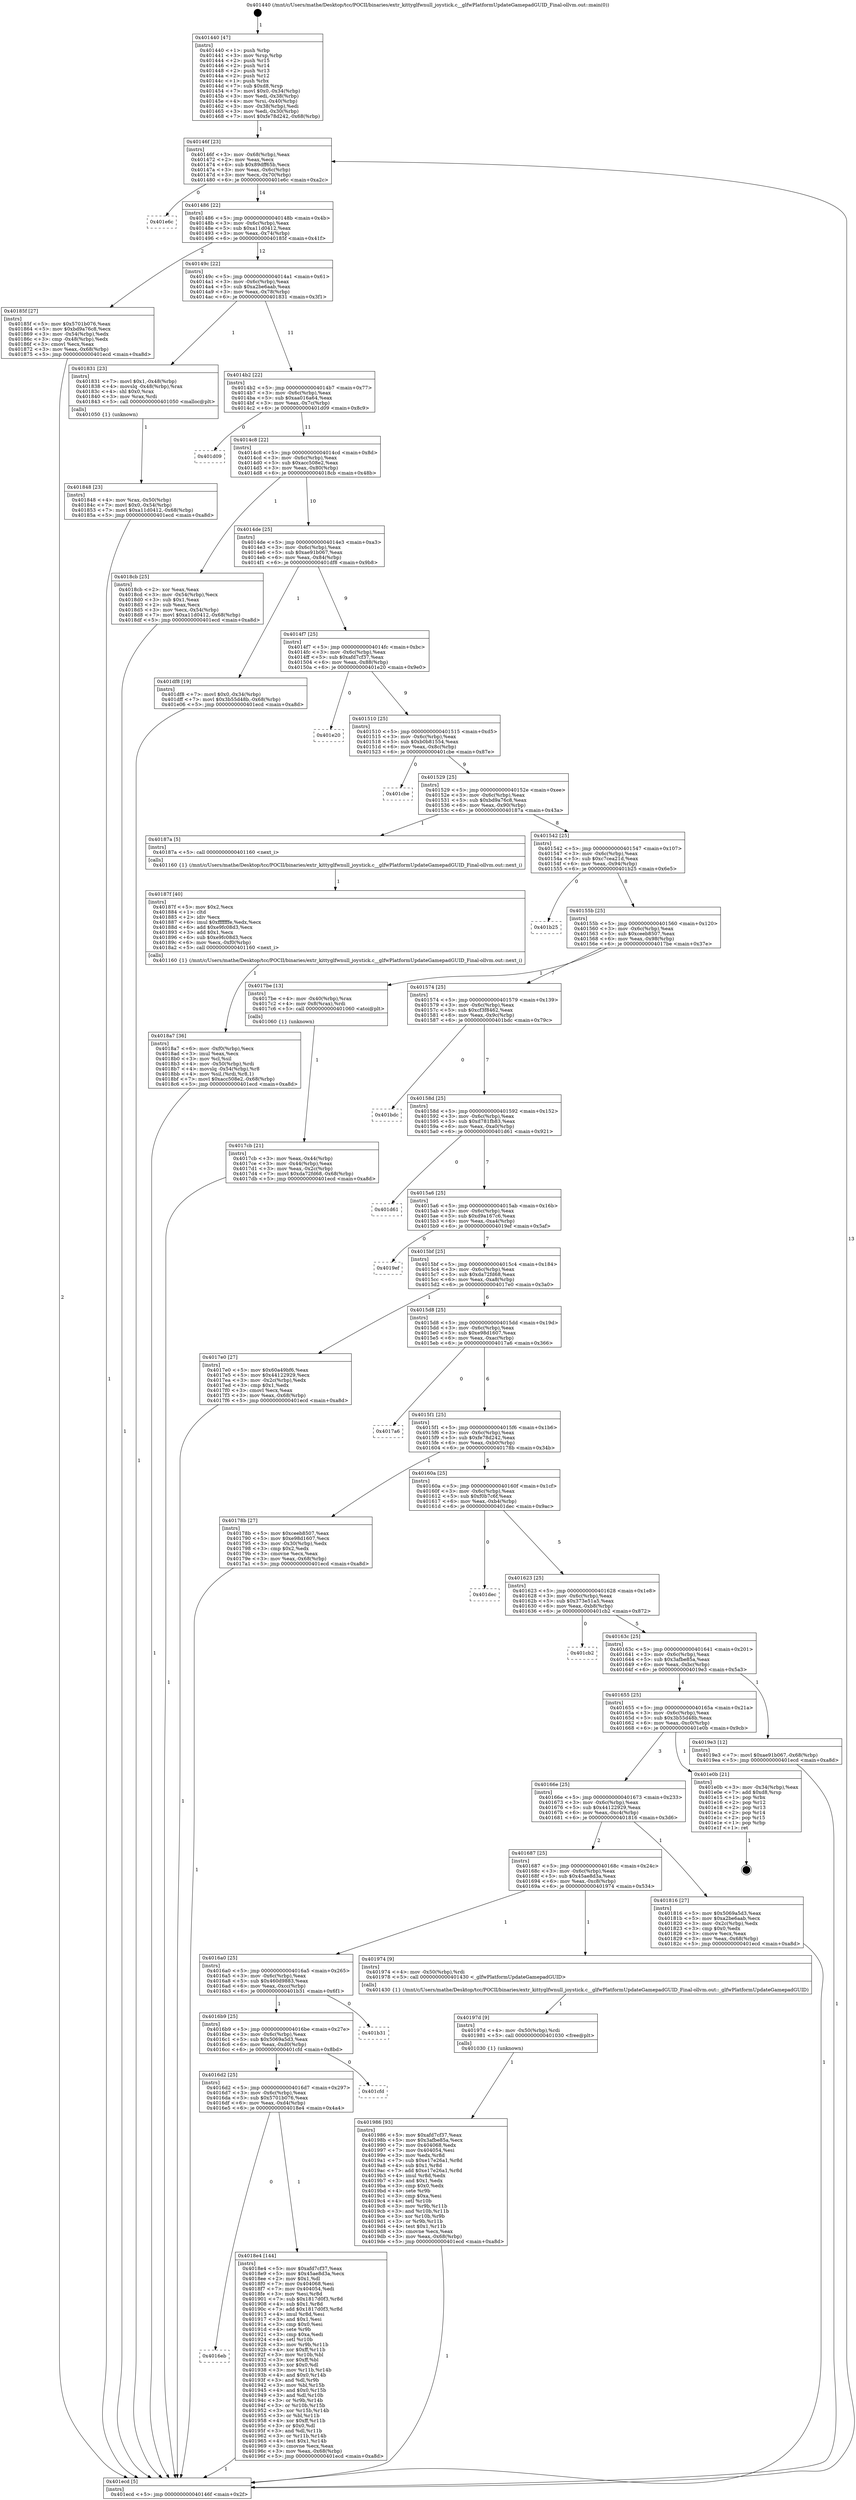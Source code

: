 digraph "0x401440" {
  label = "0x401440 (/mnt/c/Users/mathe/Desktop/tcc/POCII/binaries/extr_kittyglfwnull_joystick.c__glfwPlatformUpdateGamepadGUID_Final-ollvm.out::main(0))"
  labelloc = "t"
  node[shape=record]

  Entry [label="",width=0.3,height=0.3,shape=circle,fillcolor=black,style=filled]
  "0x40146f" [label="{
     0x40146f [23]\l
     | [instrs]\l
     &nbsp;&nbsp;0x40146f \<+3\>: mov -0x68(%rbp),%eax\l
     &nbsp;&nbsp;0x401472 \<+2\>: mov %eax,%ecx\l
     &nbsp;&nbsp;0x401474 \<+6\>: sub $0x89dff65b,%ecx\l
     &nbsp;&nbsp;0x40147a \<+3\>: mov %eax,-0x6c(%rbp)\l
     &nbsp;&nbsp;0x40147d \<+3\>: mov %ecx,-0x70(%rbp)\l
     &nbsp;&nbsp;0x401480 \<+6\>: je 0000000000401e6c \<main+0xa2c\>\l
  }"]
  "0x401e6c" [label="{
     0x401e6c\l
  }", style=dashed]
  "0x401486" [label="{
     0x401486 [22]\l
     | [instrs]\l
     &nbsp;&nbsp;0x401486 \<+5\>: jmp 000000000040148b \<main+0x4b\>\l
     &nbsp;&nbsp;0x40148b \<+3\>: mov -0x6c(%rbp),%eax\l
     &nbsp;&nbsp;0x40148e \<+5\>: sub $0xa11d0412,%eax\l
     &nbsp;&nbsp;0x401493 \<+3\>: mov %eax,-0x74(%rbp)\l
     &nbsp;&nbsp;0x401496 \<+6\>: je 000000000040185f \<main+0x41f\>\l
  }"]
  Exit [label="",width=0.3,height=0.3,shape=circle,fillcolor=black,style=filled,peripheries=2]
  "0x40185f" [label="{
     0x40185f [27]\l
     | [instrs]\l
     &nbsp;&nbsp;0x40185f \<+5\>: mov $0x5701b076,%eax\l
     &nbsp;&nbsp;0x401864 \<+5\>: mov $0xbd9a76c8,%ecx\l
     &nbsp;&nbsp;0x401869 \<+3\>: mov -0x54(%rbp),%edx\l
     &nbsp;&nbsp;0x40186c \<+3\>: cmp -0x48(%rbp),%edx\l
     &nbsp;&nbsp;0x40186f \<+3\>: cmovl %ecx,%eax\l
     &nbsp;&nbsp;0x401872 \<+3\>: mov %eax,-0x68(%rbp)\l
     &nbsp;&nbsp;0x401875 \<+5\>: jmp 0000000000401ecd \<main+0xa8d\>\l
  }"]
  "0x40149c" [label="{
     0x40149c [22]\l
     | [instrs]\l
     &nbsp;&nbsp;0x40149c \<+5\>: jmp 00000000004014a1 \<main+0x61\>\l
     &nbsp;&nbsp;0x4014a1 \<+3\>: mov -0x6c(%rbp),%eax\l
     &nbsp;&nbsp;0x4014a4 \<+5\>: sub $0xa2be6aab,%eax\l
     &nbsp;&nbsp;0x4014a9 \<+3\>: mov %eax,-0x78(%rbp)\l
     &nbsp;&nbsp;0x4014ac \<+6\>: je 0000000000401831 \<main+0x3f1\>\l
  }"]
  "0x401986" [label="{
     0x401986 [93]\l
     | [instrs]\l
     &nbsp;&nbsp;0x401986 \<+5\>: mov $0xafd7cf37,%eax\l
     &nbsp;&nbsp;0x40198b \<+5\>: mov $0x3afbe85a,%ecx\l
     &nbsp;&nbsp;0x401990 \<+7\>: mov 0x404068,%edx\l
     &nbsp;&nbsp;0x401997 \<+7\>: mov 0x404054,%esi\l
     &nbsp;&nbsp;0x40199e \<+3\>: mov %edx,%r8d\l
     &nbsp;&nbsp;0x4019a1 \<+7\>: sub $0xe17e26a1,%r8d\l
     &nbsp;&nbsp;0x4019a8 \<+4\>: sub $0x1,%r8d\l
     &nbsp;&nbsp;0x4019ac \<+7\>: add $0xe17e26a1,%r8d\l
     &nbsp;&nbsp;0x4019b3 \<+4\>: imul %r8d,%edx\l
     &nbsp;&nbsp;0x4019b7 \<+3\>: and $0x1,%edx\l
     &nbsp;&nbsp;0x4019ba \<+3\>: cmp $0x0,%edx\l
     &nbsp;&nbsp;0x4019bd \<+4\>: sete %r9b\l
     &nbsp;&nbsp;0x4019c1 \<+3\>: cmp $0xa,%esi\l
     &nbsp;&nbsp;0x4019c4 \<+4\>: setl %r10b\l
     &nbsp;&nbsp;0x4019c8 \<+3\>: mov %r9b,%r11b\l
     &nbsp;&nbsp;0x4019cb \<+3\>: and %r10b,%r11b\l
     &nbsp;&nbsp;0x4019ce \<+3\>: xor %r10b,%r9b\l
     &nbsp;&nbsp;0x4019d1 \<+3\>: or %r9b,%r11b\l
     &nbsp;&nbsp;0x4019d4 \<+4\>: test $0x1,%r11b\l
     &nbsp;&nbsp;0x4019d8 \<+3\>: cmovne %ecx,%eax\l
     &nbsp;&nbsp;0x4019db \<+3\>: mov %eax,-0x68(%rbp)\l
     &nbsp;&nbsp;0x4019de \<+5\>: jmp 0000000000401ecd \<main+0xa8d\>\l
  }"]
  "0x401831" [label="{
     0x401831 [23]\l
     | [instrs]\l
     &nbsp;&nbsp;0x401831 \<+7\>: movl $0x1,-0x48(%rbp)\l
     &nbsp;&nbsp;0x401838 \<+4\>: movslq -0x48(%rbp),%rax\l
     &nbsp;&nbsp;0x40183c \<+4\>: shl $0x0,%rax\l
     &nbsp;&nbsp;0x401840 \<+3\>: mov %rax,%rdi\l
     &nbsp;&nbsp;0x401843 \<+5\>: call 0000000000401050 \<malloc@plt\>\l
     | [calls]\l
     &nbsp;&nbsp;0x401050 \{1\} (unknown)\l
  }"]
  "0x4014b2" [label="{
     0x4014b2 [22]\l
     | [instrs]\l
     &nbsp;&nbsp;0x4014b2 \<+5\>: jmp 00000000004014b7 \<main+0x77\>\l
     &nbsp;&nbsp;0x4014b7 \<+3\>: mov -0x6c(%rbp),%eax\l
     &nbsp;&nbsp;0x4014ba \<+5\>: sub $0xaa016a64,%eax\l
     &nbsp;&nbsp;0x4014bf \<+3\>: mov %eax,-0x7c(%rbp)\l
     &nbsp;&nbsp;0x4014c2 \<+6\>: je 0000000000401d09 \<main+0x8c9\>\l
  }"]
  "0x40197d" [label="{
     0x40197d [9]\l
     | [instrs]\l
     &nbsp;&nbsp;0x40197d \<+4\>: mov -0x50(%rbp),%rdi\l
     &nbsp;&nbsp;0x401981 \<+5\>: call 0000000000401030 \<free@plt\>\l
     | [calls]\l
     &nbsp;&nbsp;0x401030 \{1\} (unknown)\l
  }"]
  "0x401d09" [label="{
     0x401d09\l
  }", style=dashed]
  "0x4014c8" [label="{
     0x4014c8 [22]\l
     | [instrs]\l
     &nbsp;&nbsp;0x4014c8 \<+5\>: jmp 00000000004014cd \<main+0x8d\>\l
     &nbsp;&nbsp;0x4014cd \<+3\>: mov -0x6c(%rbp),%eax\l
     &nbsp;&nbsp;0x4014d0 \<+5\>: sub $0xacc508e2,%eax\l
     &nbsp;&nbsp;0x4014d5 \<+3\>: mov %eax,-0x80(%rbp)\l
     &nbsp;&nbsp;0x4014d8 \<+6\>: je 00000000004018cb \<main+0x48b\>\l
  }"]
  "0x4016eb" [label="{
     0x4016eb\l
  }", style=dashed]
  "0x4018cb" [label="{
     0x4018cb [25]\l
     | [instrs]\l
     &nbsp;&nbsp;0x4018cb \<+2\>: xor %eax,%eax\l
     &nbsp;&nbsp;0x4018cd \<+3\>: mov -0x54(%rbp),%ecx\l
     &nbsp;&nbsp;0x4018d0 \<+3\>: sub $0x1,%eax\l
     &nbsp;&nbsp;0x4018d3 \<+2\>: sub %eax,%ecx\l
     &nbsp;&nbsp;0x4018d5 \<+3\>: mov %ecx,-0x54(%rbp)\l
     &nbsp;&nbsp;0x4018d8 \<+7\>: movl $0xa11d0412,-0x68(%rbp)\l
     &nbsp;&nbsp;0x4018df \<+5\>: jmp 0000000000401ecd \<main+0xa8d\>\l
  }"]
  "0x4014de" [label="{
     0x4014de [25]\l
     | [instrs]\l
     &nbsp;&nbsp;0x4014de \<+5\>: jmp 00000000004014e3 \<main+0xa3\>\l
     &nbsp;&nbsp;0x4014e3 \<+3\>: mov -0x6c(%rbp),%eax\l
     &nbsp;&nbsp;0x4014e6 \<+5\>: sub $0xae91b067,%eax\l
     &nbsp;&nbsp;0x4014eb \<+6\>: mov %eax,-0x84(%rbp)\l
     &nbsp;&nbsp;0x4014f1 \<+6\>: je 0000000000401df8 \<main+0x9b8\>\l
  }"]
  "0x4018e4" [label="{
     0x4018e4 [144]\l
     | [instrs]\l
     &nbsp;&nbsp;0x4018e4 \<+5\>: mov $0xafd7cf37,%eax\l
     &nbsp;&nbsp;0x4018e9 \<+5\>: mov $0x45ae8d3a,%ecx\l
     &nbsp;&nbsp;0x4018ee \<+2\>: mov $0x1,%dl\l
     &nbsp;&nbsp;0x4018f0 \<+7\>: mov 0x404068,%esi\l
     &nbsp;&nbsp;0x4018f7 \<+7\>: mov 0x404054,%edi\l
     &nbsp;&nbsp;0x4018fe \<+3\>: mov %esi,%r8d\l
     &nbsp;&nbsp;0x401901 \<+7\>: sub $0x1817d0f3,%r8d\l
     &nbsp;&nbsp;0x401908 \<+4\>: sub $0x1,%r8d\l
     &nbsp;&nbsp;0x40190c \<+7\>: add $0x1817d0f3,%r8d\l
     &nbsp;&nbsp;0x401913 \<+4\>: imul %r8d,%esi\l
     &nbsp;&nbsp;0x401917 \<+3\>: and $0x1,%esi\l
     &nbsp;&nbsp;0x40191a \<+3\>: cmp $0x0,%esi\l
     &nbsp;&nbsp;0x40191d \<+4\>: sete %r9b\l
     &nbsp;&nbsp;0x401921 \<+3\>: cmp $0xa,%edi\l
     &nbsp;&nbsp;0x401924 \<+4\>: setl %r10b\l
     &nbsp;&nbsp;0x401928 \<+3\>: mov %r9b,%r11b\l
     &nbsp;&nbsp;0x40192b \<+4\>: xor $0xff,%r11b\l
     &nbsp;&nbsp;0x40192f \<+3\>: mov %r10b,%bl\l
     &nbsp;&nbsp;0x401932 \<+3\>: xor $0xff,%bl\l
     &nbsp;&nbsp;0x401935 \<+3\>: xor $0x0,%dl\l
     &nbsp;&nbsp;0x401938 \<+3\>: mov %r11b,%r14b\l
     &nbsp;&nbsp;0x40193b \<+4\>: and $0x0,%r14b\l
     &nbsp;&nbsp;0x40193f \<+3\>: and %dl,%r9b\l
     &nbsp;&nbsp;0x401942 \<+3\>: mov %bl,%r15b\l
     &nbsp;&nbsp;0x401945 \<+4\>: and $0x0,%r15b\l
     &nbsp;&nbsp;0x401949 \<+3\>: and %dl,%r10b\l
     &nbsp;&nbsp;0x40194c \<+3\>: or %r9b,%r14b\l
     &nbsp;&nbsp;0x40194f \<+3\>: or %r10b,%r15b\l
     &nbsp;&nbsp;0x401952 \<+3\>: xor %r15b,%r14b\l
     &nbsp;&nbsp;0x401955 \<+3\>: or %bl,%r11b\l
     &nbsp;&nbsp;0x401958 \<+4\>: xor $0xff,%r11b\l
     &nbsp;&nbsp;0x40195c \<+3\>: or $0x0,%dl\l
     &nbsp;&nbsp;0x40195f \<+3\>: and %dl,%r11b\l
     &nbsp;&nbsp;0x401962 \<+3\>: or %r11b,%r14b\l
     &nbsp;&nbsp;0x401965 \<+4\>: test $0x1,%r14b\l
     &nbsp;&nbsp;0x401969 \<+3\>: cmovne %ecx,%eax\l
     &nbsp;&nbsp;0x40196c \<+3\>: mov %eax,-0x68(%rbp)\l
     &nbsp;&nbsp;0x40196f \<+5\>: jmp 0000000000401ecd \<main+0xa8d\>\l
  }"]
  "0x401df8" [label="{
     0x401df8 [19]\l
     | [instrs]\l
     &nbsp;&nbsp;0x401df8 \<+7\>: movl $0x0,-0x34(%rbp)\l
     &nbsp;&nbsp;0x401dff \<+7\>: movl $0x3b55d48b,-0x68(%rbp)\l
     &nbsp;&nbsp;0x401e06 \<+5\>: jmp 0000000000401ecd \<main+0xa8d\>\l
  }"]
  "0x4014f7" [label="{
     0x4014f7 [25]\l
     | [instrs]\l
     &nbsp;&nbsp;0x4014f7 \<+5\>: jmp 00000000004014fc \<main+0xbc\>\l
     &nbsp;&nbsp;0x4014fc \<+3\>: mov -0x6c(%rbp),%eax\l
     &nbsp;&nbsp;0x4014ff \<+5\>: sub $0xafd7cf37,%eax\l
     &nbsp;&nbsp;0x401504 \<+6\>: mov %eax,-0x88(%rbp)\l
     &nbsp;&nbsp;0x40150a \<+6\>: je 0000000000401e20 \<main+0x9e0\>\l
  }"]
  "0x4016d2" [label="{
     0x4016d2 [25]\l
     | [instrs]\l
     &nbsp;&nbsp;0x4016d2 \<+5\>: jmp 00000000004016d7 \<main+0x297\>\l
     &nbsp;&nbsp;0x4016d7 \<+3\>: mov -0x6c(%rbp),%eax\l
     &nbsp;&nbsp;0x4016da \<+5\>: sub $0x5701b076,%eax\l
     &nbsp;&nbsp;0x4016df \<+6\>: mov %eax,-0xd4(%rbp)\l
     &nbsp;&nbsp;0x4016e5 \<+6\>: je 00000000004018e4 \<main+0x4a4\>\l
  }"]
  "0x401e20" [label="{
     0x401e20\l
  }", style=dashed]
  "0x401510" [label="{
     0x401510 [25]\l
     | [instrs]\l
     &nbsp;&nbsp;0x401510 \<+5\>: jmp 0000000000401515 \<main+0xd5\>\l
     &nbsp;&nbsp;0x401515 \<+3\>: mov -0x6c(%rbp),%eax\l
     &nbsp;&nbsp;0x401518 \<+5\>: sub $0xb0b81554,%eax\l
     &nbsp;&nbsp;0x40151d \<+6\>: mov %eax,-0x8c(%rbp)\l
     &nbsp;&nbsp;0x401523 \<+6\>: je 0000000000401cbe \<main+0x87e\>\l
  }"]
  "0x401cfd" [label="{
     0x401cfd\l
  }", style=dashed]
  "0x401cbe" [label="{
     0x401cbe\l
  }", style=dashed]
  "0x401529" [label="{
     0x401529 [25]\l
     | [instrs]\l
     &nbsp;&nbsp;0x401529 \<+5\>: jmp 000000000040152e \<main+0xee\>\l
     &nbsp;&nbsp;0x40152e \<+3\>: mov -0x6c(%rbp),%eax\l
     &nbsp;&nbsp;0x401531 \<+5\>: sub $0xbd9a76c8,%eax\l
     &nbsp;&nbsp;0x401536 \<+6\>: mov %eax,-0x90(%rbp)\l
     &nbsp;&nbsp;0x40153c \<+6\>: je 000000000040187a \<main+0x43a\>\l
  }"]
  "0x4016b9" [label="{
     0x4016b9 [25]\l
     | [instrs]\l
     &nbsp;&nbsp;0x4016b9 \<+5\>: jmp 00000000004016be \<main+0x27e\>\l
     &nbsp;&nbsp;0x4016be \<+3\>: mov -0x6c(%rbp),%eax\l
     &nbsp;&nbsp;0x4016c1 \<+5\>: sub $0x5069a5d3,%eax\l
     &nbsp;&nbsp;0x4016c6 \<+6\>: mov %eax,-0xd0(%rbp)\l
     &nbsp;&nbsp;0x4016cc \<+6\>: je 0000000000401cfd \<main+0x8bd\>\l
  }"]
  "0x40187a" [label="{
     0x40187a [5]\l
     | [instrs]\l
     &nbsp;&nbsp;0x40187a \<+5\>: call 0000000000401160 \<next_i\>\l
     | [calls]\l
     &nbsp;&nbsp;0x401160 \{1\} (/mnt/c/Users/mathe/Desktop/tcc/POCII/binaries/extr_kittyglfwnull_joystick.c__glfwPlatformUpdateGamepadGUID_Final-ollvm.out::next_i)\l
  }"]
  "0x401542" [label="{
     0x401542 [25]\l
     | [instrs]\l
     &nbsp;&nbsp;0x401542 \<+5\>: jmp 0000000000401547 \<main+0x107\>\l
     &nbsp;&nbsp;0x401547 \<+3\>: mov -0x6c(%rbp),%eax\l
     &nbsp;&nbsp;0x40154a \<+5\>: sub $0xc7cea21d,%eax\l
     &nbsp;&nbsp;0x40154f \<+6\>: mov %eax,-0x94(%rbp)\l
     &nbsp;&nbsp;0x401555 \<+6\>: je 0000000000401b25 \<main+0x6e5\>\l
  }"]
  "0x401b31" [label="{
     0x401b31\l
  }", style=dashed]
  "0x401b25" [label="{
     0x401b25\l
  }", style=dashed]
  "0x40155b" [label="{
     0x40155b [25]\l
     | [instrs]\l
     &nbsp;&nbsp;0x40155b \<+5\>: jmp 0000000000401560 \<main+0x120\>\l
     &nbsp;&nbsp;0x401560 \<+3\>: mov -0x6c(%rbp),%eax\l
     &nbsp;&nbsp;0x401563 \<+5\>: sub $0xceeb8507,%eax\l
     &nbsp;&nbsp;0x401568 \<+6\>: mov %eax,-0x98(%rbp)\l
     &nbsp;&nbsp;0x40156e \<+6\>: je 00000000004017be \<main+0x37e\>\l
  }"]
  "0x4016a0" [label="{
     0x4016a0 [25]\l
     | [instrs]\l
     &nbsp;&nbsp;0x4016a0 \<+5\>: jmp 00000000004016a5 \<main+0x265\>\l
     &nbsp;&nbsp;0x4016a5 \<+3\>: mov -0x6c(%rbp),%eax\l
     &nbsp;&nbsp;0x4016a8 \<+5\>: sub $0x460d9883,%eax\l
     &nbsp;&nbsp;0x4016ad \<+6\>: mov %eax,-0xcc(%rbp)\l
     &nbsp;&nbsp;0x4016b3 \<+6\>: je 0000000000401b31 \<main+0x6f1\>\l
  }"]
  "0x4017be" [label="{
     0x4017be [13]\l
     | [instrs]\l
     &nbsp;&nbsp;0x4017be \<+4\>: mov -0x40(%rbp),%rax\l
     &nbsp;&nbsp;0x4017c2 \<+4\>: mov 0x8(%rax),%rdi\l
     &nbsp;&nbsp;0x4017c6 \<+5\>: call 0000000000401060 \<atoi@plt\>\l
     | [calls]\l
     &nbsp;&nbsp;0x401060 \{1\} (unknown)\l
  }"]
  "0x401574" [label="{
     0x401574 [25]\l
     | [instrs]\l
     &nbsp;&nbsp;0x401574 \<+5\>: jmp 0000000000401579 \<main+0x139\>\l
     &nbsp;&nbsp;0x401579 \<+3\>: mov -0x6c(%rbp),%eax\l
     &nbsp;&nbsp;0x40157c \<+5\>: sub $0xcf3f8462,%eax\l
     &nbsp;&nbsp;0x401581 \<+6\>: mov %eax,-0x9c(%rbp)\l
     &nbsp;&nbsp;0x401587 \<+6\>: je 0000000000401bdc \<main+0x79c\>\l
  }"]
  "0x401974" [label="{
     0x401974 [9]\l
     | [instrs]\l
     &nbsp;&nbsp;0x401974 \<+4\>: mov -0x50(%rbp),%rdi\l
     &nbsp;&nbsp;0x401978 \<+5\>: call 0000000000401430 \<_glfwPlatformUpdateGamepadGUID\>\l
     | [calls]\l
     &nbsp;&nbsp;0x401430 \{1\} (/mnt/c/Users/mathe/Desktop/tcc/POCII/binaries/extr_kittyglfwnull_joystick.c__glfwPlatformUpdateGamepadGUID_Final-ollvm.out::_glfwPlatformUpdateGamepadGUID)\l
  }"]
  "0x401bdc" [label="{
     0x401bdc\l
  }", style=dashed]
  "0x40158d" [label="{
     0x40158d [25]\l
     | [instrs]\l
     &nbsp;&nbsp;0x40158d \<+5\>: jmp 0000000000401592 \<main+0x152\>\l
     &nbsp;&nbsp;0x401592 \<+3\>: mov -0x6c(%rbp),%eax\l
     &nbsp;&nbsp;0x401595 \<+5\>: sub $0xd781fb83,%eax\l
     &nbsp;&nbsp;0x40159a \<+6\>: mov %eax,-0xa0(%rbp)\l
     &nbsp;&nbsp;0x4015a0 \<+6\>: je 0000000000401d61 \<main+0x921\>\l
  }"]
  "0x4018a7" [label="{
     0x4018a7 [36]\l
     | [instrs]\l
     &nbsp;&nbsp;0x4018a7 \<+6\>: mov -0xf0(%rbp),%ecx\l
     &nbsp;&nbsp;0x4018ad \<+3\>: imul %eax,%ecx\l
     &nbsp;&nbsp;0x4018b0 \<+3\>: mov %cl,%sil\l
     &nbsp;&nbsp;0x4018b3 \<+4\>: mov -0x50(%rbp),%rdi\l
     &nbsp;&nbsp;0x4018b7 \<+4\>: movslq -0x54(%rbp),%r8\l
     &nbsp;&nbsp;0x4018bb \<+4\>: mov %sil,(%rdi,%r8,1)\l
     &nbsp;&nbsp;0x4018bf \<+7\>: movl $0xacc508e2,-0x68(%rbp)\l
     &nbsp;&nbsp;0x4018c6 \<+5\>: jmp 0000000000401ecd \<main+0xa8d\>\l
  }"]
  "0x401d61" [label="{
     0x401d61\l
  }", style=dashed]
  "0x4015a6" [label="{
     0x4015a6 [25]\l
     | [instrs]\l
     &nbsp;&nbsp;0x4015a6 \<+5\>: jmp 00000000004015ab \<main+0x16b\>\l
     &nbsp;&nbsp;0x4015ab \<+3\>: mov -0x6c(%rbp),%eax\l
     &nbsp;&nbsp;0x4015ae \<+5\>: sub $0xd9a167c6,%eax\l
     &nbsp;&nbsp;0x4015b3 \<+6\>: mov %eax,-0xa4(%rbp)\l
     &nbsp;&nbsp;0x4015b9 \<+6\>: je 00000000004019ef \<main+0x5af\>\l
  }"]
  "0x40187f" [label="{
     0x40187f [40]\l
     | [instrs]\l
     &nbsp;&nbsp;0x40187f \<+5\>: mov $0x2,%ecx\l
     &nbsp;&nbsp;0x401884 \<+1\>: cltd\l
     &nbsp;&nbsp;0x401885 \<+2\>: idiv %ecx\l
     &nbsp;&nbsp;0x401887 \<+6\>: imul $0xfffffffe,%edx,%ecx\l
     &nbsp;&nbsp;0x40188d \<+6\>: add $0xe9fc08d3,%ecx\l
     &nbsp;&nbsp;0x401893 \<+3\>: add $0x1,%ecx\l
     &nbsp;&nbsp;0x401896 \<+6\>: sub $0xe9fc08d3,%ecx\l
     &nbsp;&nbsp;0x40189c \<+6\>: mov %ecx,-0xf0(%rbp)\l
     &nbsp;&nbsp;0x4018a2 \<+5\>: call 0000000000401160 \<next_i\>\l
     | [calls]\l
     &nbsp;&nbsp;0x401160 \{1\} (/mnt/c/Users/mathe/Desktop/tcc/POCII/binaries/extr_kittyglfwnull_joystick.c__glfwPlatformUpdateGamepadGUID_Final-ollvm.out::next_i)\l
  }"]
  "0x4019ef" [label="{
     0x4019ef\l
  }", style=dashed]
  "0x4015bf" [label="{
     0x4015bf [25]\l
     | [instrs]\l
     &nbsp;&nbsp;0x4015bf \<+5\>: jmp 00000000004015c4 \<main+0x184\>\l
     &nbsp;&nbsp;0x4015c4 \<+3\>: mov -0x6c(%rbp),%eax\l
     &nbsp;&nbsp;0x4015c7 \<+5\>: sub $0xda72fd68,%eax\l
     &nbsp;&nbsp;0x4015cc \<+6\>: mov %eax,-0xa8(%rbp)\l
     &nbsp;&nbsp;0x4015d2 \<+6\>: je 00000000004017e0 \<main+0x3a0\>\l
  }"]
  "0x401848" [label="{
     0x401848 [23]\l
     | [instrs]\l
     &nbsp;&nbsp;0x401848 \<+4\>: mov %rax,-0x50(%rbp)\l
     &nbsp;&nbsp;0x40184c \<+7\>: movl $0x0,-0x54(%rbp)\l
     &nbsp;&nbsp;0x401853 \<+7\>: movl $0xa11d0412,-0x68(%rbp)\l
     &nbsp;&nbsp;0x40185a \<+5\>: jmp 0000000000401ecd \<main+0xa8d\>\l
  }"]
  "0x4017e0" [label="{
     0x4017e0 [27]\l
     | [instrs]\l
     &nbsp;&nbsp;0x4017e0 \<+5\>: mov $0x60a49bf6,%eax\l
     &nbsp;&nbsp;0x4017e5 \<+5\>: mov $0x44122929,%ecx\l
     &nbsp;&nbsp;0x4017ea \<+3\>: mov -0x2c(%rbp),%edx\l
     &nbsp;&nbsp;0x4017ed \<+3\>: cmp $0x1,%edx\l
     &nbsp;&nbsp;0x4017f0 \<+3\>: cmovl %ecx,%eax\l
     &nbsp;&nbsp;0x4017f3 \<+3\>: mov %eax,-0x68(%rbp)\l
     &nbsp;&nbsp;0x4017f6 \<+5\>: jmp 0000000000401ecd \<main+0xa8d\>\l
  }"]
  "0x4015d8" [label="{
     0x4015d8 [25]\l
     | [instrs]\l
     &nbsp;&nbsp;0x4015d8 \<+5\>: jmp 00000000004015dd \<main+0x19d\>\l
     &nbsp;&nbsp;0x4015dd \<+3\>: mov -0x6c(%rbp),%eax\l
     &nbsp;&nbsp;0x4015e0 \<+5\>: sub $0xe98d1607,%eax\l
     &nbsp;&nbsp;0x4015e5 \<+6\>: mov %eax,-0xac(%rbp)\l
     &nbsp;&nbsp;0x4015eb \<+6\>: je 00000000004017a6 \<main+0x366\>\l
  }"]
  "0x401687" [label="{
     0x401687 [25]\l
     | [instrs]\l
     &nbsp;&nbsp;0x401687 \<+5\>: jmp 000000000040168c \<main+0x24c\>\l
     &nbsp;&nbsp;0x40168c \<+3\>: mov -0x6c(%rbp),%eax\l
     &nbsp;&nbsp;0x40168f \<+5\>: sub $0x45ae8d3a,%eax\l
     &nbsp;&nbsp;0x401694 \<+6\>: mov %eax,-0xc8(%rbp)\l
     &nbsp;&nbsp;0x40169a \<+6\>: je 0000000000401974 \<main+0x534\>\l
  }"]
  "0x4017a6" [label="{
     0x4017a6\l
  }", style=dashed]
  "0x4015f1" [label="{
     0x4015f1 [25]\l
     | [instrs]\l
     &nbsp;&nbsp;0x4015f1 \<+5\>: jmp 00000000004015f6 \<main+0x1b6\>\l
     &nbsp;&nbsp;0x4015f6 \<+3\>: mov -0x6c(%rbp),%eax\l
     &nbsp;&nbsp;0x4015f9 \<+5\>: sub $0xfe78d242,%eax\l
     &nbsp;&nbsp;0x4015fe \<+6\>: mov %eax,-0xb0(%rbp)\l
     &nbsp;&nbsp;0x401604 \<+6\>: je 000000000040178b \<main+0x34b\>\l
  }"]
  "0x401816" [label="{
     0x401816 [27]\l
     | [instrs]\l
     &nbsp;&nbsp;0x401816 \<+5\>: mov $0x5069a5d3,%eax\l
     &nbsp;&nbsp;0x40181b \<+5\>: mov $0xa2be6aab,%ecx\l
     &nbsp;&nbsp;0x401820 \<+3\>: mov -0x2c(%rbp),%edx\l
     &nbsp;&nbsp;0x401823 \<+3\>: cmp $0x0,%edx\l
     &nbsp;&nbsp;0x401826 \<+3\>: cmove %ecx,%eax\l
     &nbsp;&nbsp;0x401829 \<+3\>: mov %eax,-0x68(%rbp)\l
     &nbsp;&nbsp;0x40182c \<+5\>: jmp 0000000000401ecd \<main+0xa8d\>\l
  }"]
  "0x40178b" [label="{
     0x40178b [27]\l
     | [instrs]\l
     &nbsp;&nbsp;0x40178b \<+5\>: mov $0xceeb8507,%eax\l
     &nbsp;&nbsp;0x401790 \<+5\>: mov $0xe98d1607,%ecx\l
     &nbsp;&nbsp;0x401795 \<+3\>: mov -0x30(%rbp),%edx\l
     &nbsp;&nbsp;0x401798 \<+3\>: cmp $0x2,%edx\l
     &nbsp;&nbsp;0x40179b \<+3\>: cmovne %ecx,%eax\l
     &nbsp;&nbsp;0x40179e \<+3\>: mov %eax,-0x68(%rbp)\l
     &nbsp;&nbsp;0x4017a1 \<+5\>: jmp 0000000000401ecd \<main+0xa8d\>\l
  }"]
  "0x40160a" [label="{
     0x40160a [25]\l
     | [instrs]\l
     &nbsp;&nbsp;0x40160a \<+5\>: jmp 000000000040160f \<main+0x1cf\>\l
     &nbsp;&nbsp;0x40160f \<+3\>: mov -0x6c(%rbp),%eax\l
     &nbsp;&nbsp;0x401612 \<+5\>: sub $0xf0b7c6f,%eax\l
     &nbsp;&nbsp;0x401617 \<+6\>: mov %eax,-0xb4(%rbp)\l
     &nbsp;&nbsp;0x40161d \<+6\>: je 0000000000401dec \<main+0x9ac\>\l
  }"]
  "0x401ecd" [label="{
     0x401ecd [5]\l
     | [instrs]\l
     &nbsp;&nbsp;0x401ecd \<+5\>: jmp 000000000040146f \<main+0x2f\>\l
  }"]
  "0x401440" [label="{
     0x401440 [47]\l
     | [instrs]\l
     &nbsp;&nbsp;0x401440 \<+1\>: push %rbp\l
     &nbsp;&nbsp;0x401441 \<+3\>: mov %rsp,%rbp\l
     &nbsp;&nbsp;0x401444 \<+2\>: push %r15\l
     &nbsp;&nbsp;0x401446 \<+2\>: push %r14\l
     &nbsp;&nbsp;0x401448 \<+2\>: push %r13\l
     &nbsp;&nbsp;0x40144a \<+2\>: push %r12\l
     &nbsp;&nbsp;0x40144c \<+1\>: push %rbx\l
     &nbsp;&nbsp;0x40144d \<+7\>: sub $0xd8,%rsp\l
     &nbsp;&nbsp;0x401454 \<+7\>: movl $0x0,-0x34(%rbp)\l
     &nbsp;&nbsp;0x40145b \<+3\>: mov %edi,-0x38(%rbp)\l
     &nbsp;&nbsp;0x40145e \<+4\>: mov %rsi,-0x40(%rbp)\l
     &nbsp;&nbsp;0x401462 \<+3\>: mov -0x38(%rbp),%edi\l
     &nbsp;&nbsp;0x401465 \<+3\>: mov %edi,-0x30(%rbp)\l
     &nbsp;&nbsp;0x401468 \<+7\>: movl $0xfe78d242,-0x68(%rbp)\l
  }"]
  "0x4017cb" [label="{
     0x4017cb [21]\l
     | [instrs]\l
     &nbsp;&nbsp;0x4017cb \<+3\>: mov %eax,-0x44(%rbp)\l
     &nbsp;&nbsp;0x4017ce \<+3\>: mov -0x44(%rbp),%eax\l
     &nbsp;&nbsp;0x4017d1 \<+3\>: mov %eax,-0x2c(%rbp)\l
     &nbsp;&nbsp;0x4017d4 \<+7\>: movl $0xda72fd68,-0x68(%rbp)\l
     &nbsp;&nbsp;0x4017db \<+5\>: jmp 0000000000401ecd \<main+0xa8d\>\l
  }"]
  "0x40166e" [label="{
     0x40166e [25]\l
     | [instrs]\l
     &nbsp;&nbsp;0x40166e \<+5\>: jmp 0000000000401673 \<main+0x233\>\l
     &nbsp;&nbsp;0x401673 \<+3\>: mov -0x6c(%rbp),%eax\l
     &nbsp;&nbsp;0x401676 \<+5\>: sub $0x44122929,%eax\l
     &nbsp;&nbsp;0x40167b \<+6\>: mov %eax,-0xc4(%rbp)\l
     &nbsp;&nbsp;0x401681 \<+6\>: je 0000000000401816 \<main+0x3d6\>\l
  }"]
  "0x401dec" [label="{
     0x401dec\l
  }", style=dashed]
  "0x401623" [label="{
     0x401623 [25]\l
     | [instrs]\l
     &nbsp;&nbsp;0x401623 \<+5\>: jmp 0000000000401628 \<main+0x1e8\>\l
     &nbsp;&nbsp;0x401628 \<+3\>: mov -0x6c(%rbp),%eax\l
     &nbsp;&nbsp;0x40162b \<+5\>: sub $0x373e51a5,%eax\l
     &nbsp;&nbsp;0x401630 \<+6\>: mov %eax,-0xb8(%rbp)\l
     &nbsp;&nbsp;0x401636 \<+6\>: je 0000000000401cb2 \<main+0x872\>\l
  }"]
  "0x401e0b" [label="{
     0x401e0b [21]\l
     | [instrs]\l
     &nbsp;&nbsp;0x401e0b \<+3\>: mov -0x34(%rbp),%eax\l
     &nbsp;&nbsp;0x401e0e \<+7\>: add $0xd8,%rsp\l
     &nbsp;&nbsp;0x401e15 \<+1\>: pop %rbx\l
     &nbsp;&nbsp;0x401e16 \<+2\>: pop %r12\l
     &nbsp;&nbsp;0x401e18 \<+2\>: pop %r13\l
     &nbsp;&nbsp;0x401e1a \<+2\>: pop %r14\l
     &nbsp;&nbsp;0x401e1c \<+2\>: pop %r15\l
     &nbsp;&nbsp;0x401e1e \<+1\>: pop %rbp\l
     &nbsp;&nbsp;0x401e1f \<+1\>: ret\l
  }"]
  "0x401cb2" [label="{
     0x401cb2\l
  }", style=dashed]
  "0x40163c" [label="{
     0x40163c [25]\l
     | [instrs]\l
     &nbsp;&nbsp;0x40163c \<+5\>: jmp 0000000000401641 \<main+0x201\>\l
     &nbsp;&nbsp;0x401641 \<+3\>: mov -0x6c(%rbp),%eax\l
     &nbsp;&nbsp;0x401644 \<+5\>: sub $0x3afbe85a,%eax\l
     &nbsp;&nbsp;0x401649 \<+6\>: mov %eax,-0xbc(%rbp)\l
     &nbsp;&nbsp;0x40164f \<+6\>: je 00000000004019e3 \<main+0x5a3\>\l
  }"]
  "0x401655" [label="{
     0x401655 [25]\l
     | [instrs]\l
     &nbsp;&nbsp;0x401655 \<+5\>: jmp 000000000040165a \<main+0x21a\>\l
     &nbsp;&nbsp;0x40165a \<+3\>: mov -0x6c(%rbp),%eax\l
     &nbsp;&nbsp;0x40165d \<+5\>: sub $0x3b55d48b,%eax\l
     &nbsp;&nbsp;0x401662 \<+6\>: mov %eax,-0xc0(%rbp)\l
     &nbsp;&nbsp;0x401668 \<+6\>: je 0000000000401e0b \<main+0x9cb\>\l
  }"]
  "0x4019e3" [label="{
     0x4019e3 [12]\l
     | [instrs]\l
     &nbsp;&nbsp;0x4019e3 \<+7\>: movl $0xae91b067,-0x68(%rbp)\l
     &nbsp;&nbsp;0x4019ea \<+5\>: jmp 0000000000401ecd \<main+0xa8d\>\l
  }"]
  Entry -> "0x401440" [label=" 1"]
  "0x40146f" -> "0x401e6c" [label=" 0"]
  "0x40146f" -> "0x401486" [label=" 14"]
  "0x401e0b" -> Exit [label=" 1"]
  "0x401486" -> "0x40185f" [label=" 2"]
  "0x401486" -> "0x40149c" [label=" 12"]
  "0x401df8" -> "0x401ecd" [label=" 1"]
  "0x40149c" -> "0x401831" [label=" 1"]
  "0x40149c" -> "0x4014b2" [label=" 11"]
  "0x4019e3" -> "0x401ecd" [label=" 1"]
  "0x4014b2" -> "0x401d09" [label=" 0"]
  "0x4014b2" -> "0x4014c8" [label=" 11"]
  "0x401986" -> "0x401ecd" [label=" 1"]
  "0x4014c8" -> "0x4018cb" [label=" 1"]
  "0x4014c8" -> "0x4014de" [label=" 10"]
  "0x40197d" -> "0x401986" [label=" 1"]
  "0x4014de" -> "0x401df8" [label=" 1"]
  "0x4014de" -> "0x4014f7" [label=" 9"]
  "0x401974" -> "0x40197d" [label=" 1"]
  "0x4014f7" -> "0x401e20" [label=" 0"]
  "0x4014f7" -> "0x401510" [label=" 9"]
  "0x4016d2" -> "0x4016eb" [label=" 0"]
  "0x401510" -> "0x401cbe" [label=" 0"]
  "0x401510" -> "0x401529" [label=" 9"]
  "0x4016d2" -> "0x4018e4" [label=" 1"]
  "0x401529" -> "0x40187a" [label=" 1"]
  "0x401529" -> "0x401542" [label=" 8"]
  "0x4016b9" -> "0x4016d2" [label=" 1"]
  "0x401542" -> "0x401b25" [label=" 0"]
  "0x401542" -> "0x40155b" [label=" 8"]
  "0x4016b9" -> "0x401cfd" [label=" 0"]
  "0x40155b" -> "0x4017be" [label=" 1"]
  "0x40155b" -> "0x401574" [label=" 7"]
  "0x4016a0" -> "0x4016b9" [label=" 1"]
  "0x401574" -> "0x401bdc" [label=" 0"]
  "0x401574" -> "0x40158d" [label=" 7"]
  "0x4016a0" -> "0x401b31" [label=" 0"]
  "0x40158d" -> "0x401d61" [label=" 0"]
  "0x40158d" -> "0x4015a6" [label=" 7"]
  "0x401687" -> "0x4016a0" [label=" 1"]
  "0x4015a6" -> "0x4019ef" [label=" 0"]
  "0x4015a6" -> "0x4015bf" [label=" 7"]
  "0x401687" -> "0x401974" [label=" 1"]
  "0x4015bf" -> "0x4017e0" [label=" 1"]
  "0x4015bf" -> "0x4015d8" [label=" 6"]
  "0x4018e4" -> "0x401ecd" [label=" 1"]
  "0x4015d8" -> "0x4017a6" [label=" 0"]
  "0x4015d8" -> "0x4015f1" [label=" 6"]
  "0x4018cb" -> "0x401ecd" [label=" 1"]
  "0x4015f1" -> "0x40178b" [label=" 1"]
  "0x4015f1" -> "0x40160a" [label=" 5"]
  "0x40178b" -> "0x401ecd" [label=" 1"]
  "0x401440" -> "0x40146f" [label=" 1"]
  "0x401ecd" -> "0x40146f" [label=" 13"]
  "0x4017be" -> "0x4017cb" [label=" 1"]
  "0x4017cb" -> "0x401ecd" [label=" 1"]
  "0x4017e0" -> "0x401ecd" [label=" 1"]
  "0x4018a7" -> "0x401ecd" [label=" 1"]
  "0x40160a" -> "0x401dec" [label=" 0"]
  "0x40160a" -> "0x401623" [label=" 5"]
  "0x40187a" -> "0x40187f" [label=" 1"]
  "0x401623" -> "0x401cb2" [label=" 0"]
  "0x401623" -> "0x40163c" [label=" 5"]
  "0x40185f" -> "0x401ecd" [label=" 2"]
  "0x40163c" -> "0x4019e3" [label=" 1"]
  "0x40163c" -> "0x401655" [label=" 4"]
  "0x401848" -> "0x401ecd" [label=" 1"]
  "0x401655" -> "0x401e0b" [label=" 1"]
  "0x401655" -> "0x40166e" [label=" 3"]
  "0x40187f" -> "0x4018a7" [label=" 1"]
  "0x40166e" -> "0x401816" [label=" 1"]
  "0x40166e" -> "0x401687" [label=" 2"]
  "0x401816" -> "0x401ecd" [label=" 1"]
  "0x401831" -> "0x401848" [label=" 1"]
}
